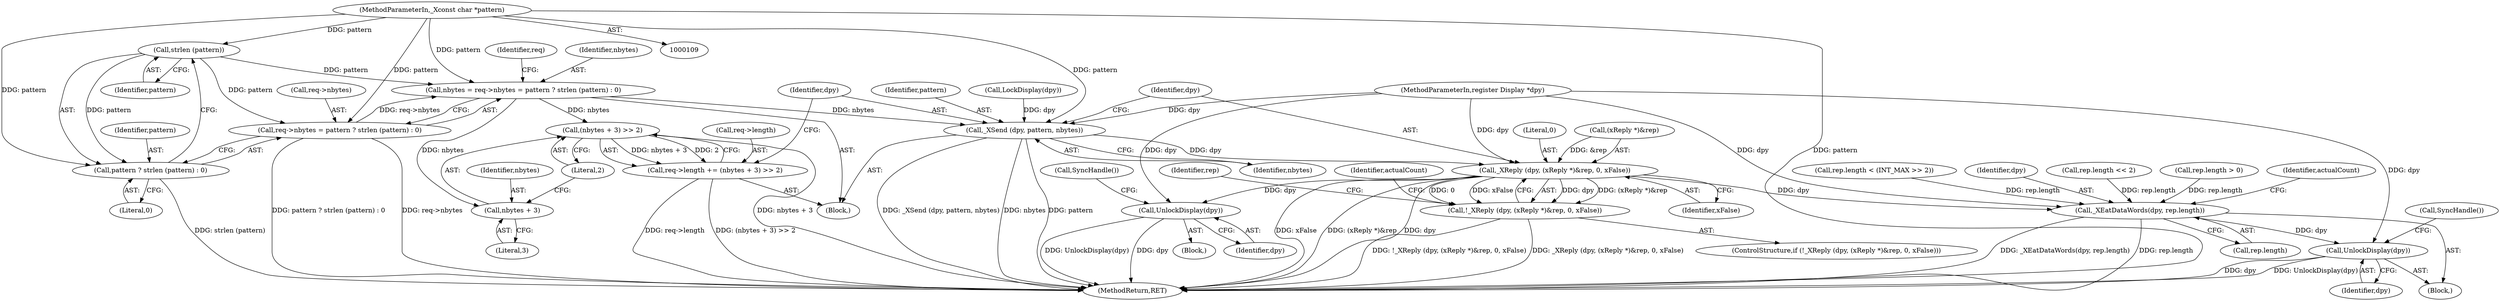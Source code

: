 digraph "0_libx11_b469da1430cdcee06e31c6251b83aede072a1ff0@API" {
"1000156" [label="(Call,strlen (pattern))"];
"1000111" [label="(MethodParameterIn,_Xconst char *pattern)"];
"1000148" [label="(Call,nbytes = req->nbytes = pattern ? strlen (pattern) : 0)"];
"1000163" [label="(Call,(nbytes + 3) >> 2)"];
"1000159" [label="(Call,req->length += (nbytes + 3) >> 2)"];
"1000164" [label="(Call,nbytes + 3)"];
"1000168" [label="(Call,_XSend (dpy, pattern, nbytes))"];
"1000174" [label="(Call,_XReply (dpy, (xReply *)&rep, 0, xFalse))"];
"1000173" [label="(Call,!_XReply (dpy, (xReply *)&rep, 0, xFalse))"];
"1000187" [label="(Call,UnlockDisplay(dpy))"];
"1000247" [label="(Call,_XEatDataWords(dpy, rep.length))"];
"1000256" [label="(Call,UnlockDisplay(dpy))"];
"1000150" [label="(Call,req->nbytes = pattern ? strlen (pattern) : 0)"];
"1000154" [label="(Call,pattern ? strlen (pattern) : 0)"];
"1000180" [label="(Literal,0)"];
"1000157" [label="(Identifier,pattern)"];
"1000114" [label="(Block,)"];
"1000169" [label="(Identifier,dpy)"];
"1000160" [label="(Call,req->length)"];
"1000166" [label="(Literal,3)"];
"1000148" [label="(Call,nbytes = req->nbytes = pattern ? strlen (pattern) : 0)"];
"1000151" [label="(Call,req->nbytes)"];
"1000167" [label="(Literal,2)"];
"1000172" [label="(ControlStructure,if (!_XReply (dpy, (xReply *)&rep, 0, xFalse)))"];
"1000165" [label="(Identifier,nbytes)"];
"1000174" [label="(Call,_XReply (dpy, (xReply *)&rep, 0, xFalse))"];
"1000161" [label="(Identifier,req)"];
"1000215" [label="(Call,rep.length < (INT_MAX >> 2))"];
"1000248" [label="(Identifier,dpy)"];
"1000196" [label="(Identifier,rep)"];
"1000111" [label="(MethodParameterIn,_Xconst char *pattern)"];
"1000181" [label="(Identifier,xFalse)"];
"1000188" [label="(Identifier,dpy)"];
"1000189" [label="(Call,SyncHandle())"];
"1000225" [label="(Call,rep.length << 2)"];
"1000376" [label="(MethodReturn,RET)"];
"1000187" [label="(Call,UnlockDisplay(dpy))"];
"1000247" [label="(Call,_XEatDataWords(dpy, rep.length))"];
"1000164" [label="(Call,nbytes + 3)"];
"1000163" [label="(Call,(nbytes + 3) >> 2)"];
"1000159" [label="(Call,req->length += (nbytes + 3) >> 2)"];
"1000110" [label="(MethodParameterIn,register Display *dpy)"];
"1000156" [label="(Call,strlen (pattern))"];
"1000185" [label="(Identifier,actualCount)"];
"1000175" [label="(Identifier,dpy)"];
"1000170" [label="(Identifier,pattern)"];
"1000176" [label="(Call,(xReply *)&rep)"];
"1000150" [label="(Call,req->nbytes = pattern ? strlen (pattern) : 0)"];
"1000173" [label="(Call,!_XReply (dpy, (xReply *)&rep, 0, xFalse))"];
"1000256" [label="(Call,UnlockDisplay(dpy))"];
"1000158" [label="(Literal,0)"];
"1000242" [label="(Block,)"];
"1000182" [label="(Block,)"];
"1000168" [label="(Call,_XSend (dpy, pattern, nbytes))"];
"1000171" [label="(Identifier,nbytes)"];
"1000155" [label="(Identifier,pattern)"];
"1000149" [label="(Identifier,nbytes)"];
"1000249" [label="(Call,rep.length)"];
"1000210" [label="(Call,rep.length > 0)"];
"1000257" [label="(Identifier,dpy)"];
"1000138" [label="(Call,LockDisplay(dpy))"];
"1000254" [label="(Identifier,actualCount)"];
"1000154" [label="(Call,pattern ? strlen (pattern) : 0)"];
"1000258" [label="(Call,SyncHandle())"];
"1000156" -> "1000154"  [label="AST: "];
"1000156" -> "1000157"  [label="CFG: "];
"1000157" -> "1000156"  [label="AST: "];
"1000154" -> "1000156"  [label="CFG: "];
"1000156" -> "1000148"  [label="DDG: pattern"];
"1000156" -> "1000150"  [label="DDG: pattern"];
"1000156" -> "1000154"  [label="DDG: pattern"];
"1000111" -> "1000156"  [label="DDG: pattern"];
"1000111" -> "1000109"  [label="AST: "];
"1000111" -> "1000376"  [label="DDG: pattern"];
"1000111" -> "1000148"  [label="DDG: pattern"];
"1000111" -> "1000150"  [label="DDG: pattern"];
"1000111" -> "1000154"  [label="DDG: pattern"];
"1000111" -> "1000168"  [label="DDG: pattern"];
"1000148" -> "1000114"  [label="AST: "];
"1000148" -> "1000150"  [label="CFG: "];
"1000149" -> "1000148"  [label="AST: "];
"1000150" -> "1000148"  [label="AST: "];
"1000161" -> "1000148"  [label="CFG: "];
"1000150" -> "1000148"  [label="DDG: req->nbytes"];
"1000148" -> "1000163"  [label="DDG: nbytes"];
"1000148" -> "1000164"  [label="DDG: nbytes"];
"1000148" -> "1000168"  [label="DDG: nbytes"];
"1000163" -> "1000159"  [label="AST: "];
"1000163" -> "1000167"  [label="CFG: "];
"1000164" -> "1000163"  [label="AST: "];
"1000167" -> "1000163"  [label="AST: "];
"1000159" -> "1000163"  [label="CFG: "];
"1000163" -> "1000376"  [label="DDG: nbytes + 3"];
"1000163" -> "1000159"  [label="DDG: nbytes + 3"];
"1000163" -> "1000159"  [label="DDG: 2"];
"1000159" -> "1000114"  [label="AST: "];
"1000160" -> "1000159"  [label="AST: "];
"1000169" -> "1000159"  [label="CFG: "];
"1000159" -> "1000376"  [label="DDG: req->length"];
"1000159" -> "1000376"  [label="DDG: (nbytes + 3) >> 2"];
"1000164" -> "1000166"  [label="CFG: "];
"1000165" -> "1000164"  [label="AST: "];
"1000166" -> "1000164"  [label="AST: "];
"1000167" -> "1000164"  [label="CFG: "];
"1000168" -> "1000114"  [label="AST: "];
"1000168" -> "1000171"  [label="CFG: "];
"1000169" -> "1000168"  [label="AST: "];
"1000170" -> "1000168"  [label="AST: "];
"1000171" -> "1000168"  [label="AST: "];
"1000175" -> "1000168"  [label="CFG: "];
"1000168" -> "1000376"  [label="DDG: _XSend (dpy, pattern, nbytes)"];
"1000168" -> "1000376"  [label="DDG: nbytes"];
"1000168" -> "1000376"  [label="DDG: pattern"];
"1000138" -> "1000168"  [label="DDG: dpy"];
"1000110" -> "1000168"  [label="DDG: dpy"];
"1000168" -> "1000174"  [label="DDG: dpy"];
"1000174" -> "1000173"  [label="AST: "];
"1000174" -> "1000181"  [label="CFG: "];
"1000175" -> "1000174"  [label="AST: "];
"1000176" -> "1000174"  [label="AST: "];
"1000180" -> "1000174"  [label="AST: "];
"1000181" -> "1000174"  [label="AST: "];
"1000173" -> "1000174"  [label="CFG: "];
"1000174" -> "1000376"  [label="DDG: xFalse"];
"1000174" -> "1000376"  [label="DDG: (xReply *)&rep"];
"1000174" -> "1000376"  [label="DDG: dpy"];
"1000174" -> "1000173"  [label="DDG: dpy"];
"1000174" -> "1000173"  [label="DDG: (xReply *)&rep"];
"1000174" -> "1000173"  [label="DDG: 0"];
"1000174" -> "1000173"  [label="DDG: xFalse"];
"1000110" -> "1000174"  [label="DDG: dpy"];
"1000176" -> "1000174"  [label="DDG: &rep"];
"1000174" -> "1000187"  [label="DDG: dpy"];
"1000174" -> "1000247"  [label="DDG: dpy"];
"1000173" -> "1000172"  [label="AST: "];
"1000185" -> "1000173"  [label="CFG: "];
"1000196" -> "1000173"  [label="CFG: "];
"1000173" -> "1000376"  [label="DDG: !_XReply (dpy, (xReply *)&rep, 0, xFalse)"];
"1000173" -> "1000376"  [label="DDG: _XReply (dpy, (xReply *)&rep, 0, xFalse)"];
"1000187" -> "1000182"  [label="AST: "];
"1000187" -> "1000188"  [label="CFG: "];
"1000188" -> "1000187"  [label="AST: "];
"1000189" -> "1000187"  [label="CFG: "];
"1000187" -> "1000376"  [label="DDG: dpy"];
"1000187" -> "1000376"  [label="DDG: UnlockDisplay(dpy)"];
"1000110" -> "1000187"  [label="DDG: dpy"];
"1000247" -> "1000242"  [label="AST: "];
"1000247" -> "1000249"  [label="CFG: "];
"1000248" -> "1000247"  [label="AST: "];
"1000249" -> "1000247"  [label="AST: "];
"1000254" -> "1000247"  [label="CFG: "];
"1000247" -> "1000376"  [label="DDG: _XEatDataWords(dpy, rep.length)"];
"1000247" -> "1000376"  [label="DDG: rep.length"];
"1000110" -> "1000247"  [label="DDG: dpy"];
"1000215" -> "1000247"  [label="DDG: rep.length"];
"1000225" -> "1000247"  [label="DDG: rep.length"];
"1000210" -> "1000247"  [label="DDG: rep.length"];
"1000247" -> "1000256"  [label="DDG: dpy"];
"1000256" -> "1000242"  [label="AST: "];
"1000256" -> "1000257"  [label="CFG: "];
"1000257" -> "1000256"  [label="AST: "];
"1000258" -> "1000256"  [label="CFG: "];
"1000256" -> "1000376"  [label="DDG: dpy"];
"1000256" -> "1000376"  [label="DDG: UnlockDisplay(dpy)"];
"1000110" -> "1000256"  [label="DDG: dpy"];
"1000150" -> "1000154"  [label="CFG: "];
"1000151" -> "1000150"  [label="AST: "];
"1000154" -> "1000150"  [label="AST: "];
"1000150" -> "1000376"  [label="DDG: req->nbytes"];
"1000150" -> "1000376"  [label="DDG: pattern ? strlen (pattern) : 0"];
"1000154" -> "1000158"  [label="CFG: "];
"1000155" -> "1000154"  [label="AST: "];
"1000158" -> "1000154"  [label="AST: "];
"1000154" -> "1000376"  [label="DDG: strlen (pattern)"];
}
